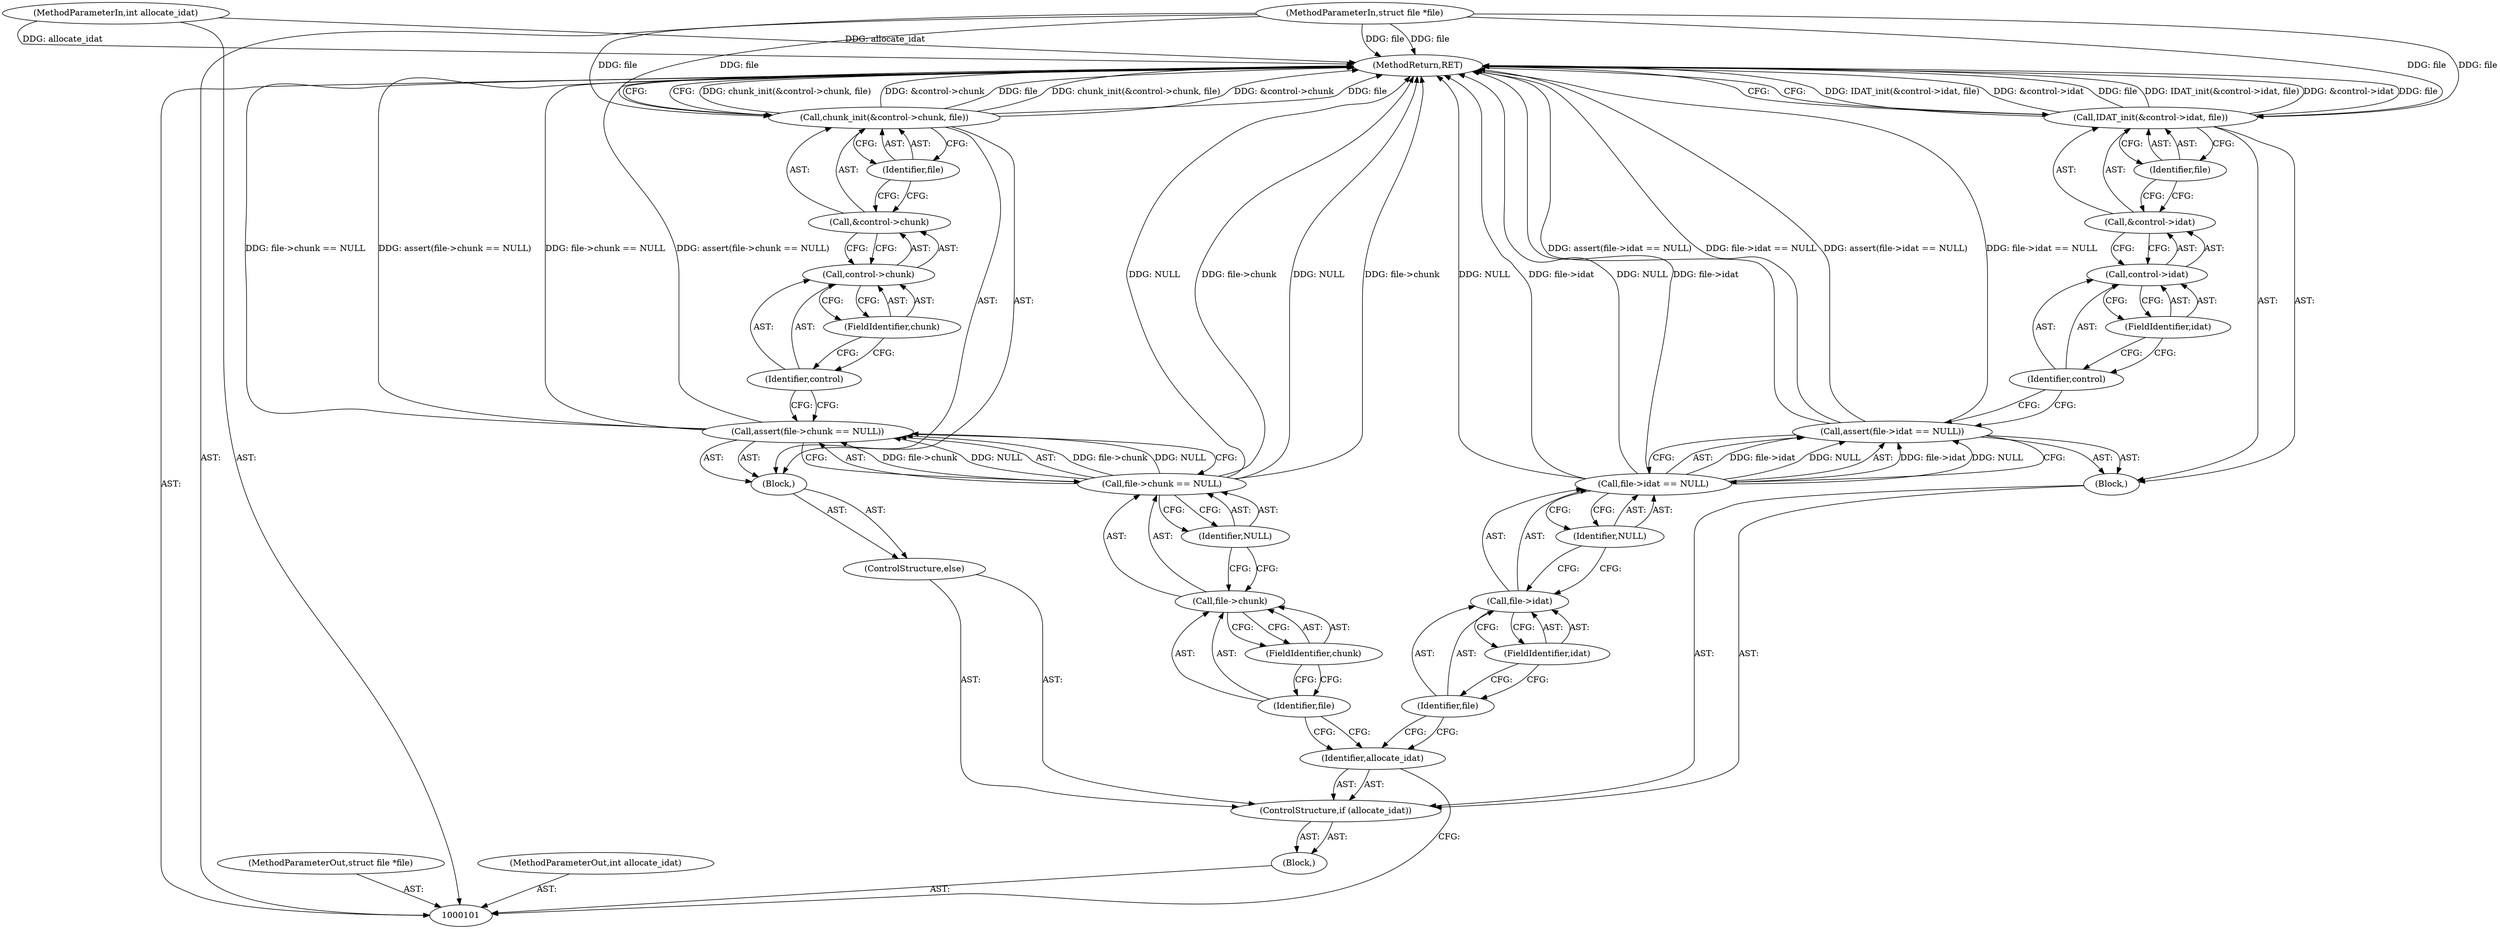 digraph "0_Android_9d4853418ab2f754c2b63e091c29c5529b8b86ca_163" {
"1000134" [label="(MethodReturn,RET)"];
"1000102" [label="(MethodParameterIn,struct file *file)"];
"1000168" [label="(MethodParameterOut,struct file *file)"];
"1000103" [label="(MethodParameterIn,int allocate_idat)"];
"1000169" [label="(MethodParameterOut,int allocate_idat)"];
"1000120" [label="(ControlStructure,else)"];
"1000121" [label="(Block,)"];
"1000123" [label="(Call,file->chunk == NULL)"];
"1000124" [label="(Call,file->chunk)"];
"1000125" [label="(Identifier,file)"];
"1000126" [label="(FieldIdentifier,chunk)"];
"1000127" [label="(Identifier,NULL)"];
"1000122" [label="(Call,assert(file->chunk == NULL))"];
"1000129" [label="(Call,&control->chunk)"];
"1000130" [label="(Call,control->chunk)"];
"1000131" [label="(Identifier,control)"];
"1000132" [label="(FieldIdentifier,chunk)"];
"1000133" [label="(Identifier,file)"];
"1000128" [label="(Call,chunk_init(&control->chunk, file))"];
"1000104" [label="(Block,)"];
"1000105" [label="(ControlStructure,if (allocate_idat))"];
"1000106" [label="(Identifier,allocate_idat)"];
"1000107" [label="(Block,)"];
"1000109" [label="(Call,file->idat == NULL)"];
"1000110" [label="(Call,file->idat)"];
"1000111" [label="(Identifier,file)"];
"1000112" [label="(FieldIdentifier,idat)"];
"1000113" [label="(Identifier,NULL)"];
"1000108" [label="(Call,assert(file->idat == NULL))"];
"1000115" [label="(Call,&control->idat)"];
"1000116" [label="(Call,control->idat)"];
"1000117" [label="(Identifier,control)"];
"1000118" [label="(FieldIdentifier,idat)"];
"1000119" [label="(Identifier,file)"];
"1000114" [label="(Call,IDAT_init(&control->idat, file))"];
"1000134" -> "1000101"  [label="AST: "];
"1000134" -> "1000114"  [label="CFG: "];
"1000134" -> "1000128"  [label="CFG: "];
"1000108" -> "1000134"  [label="DDG: assert(file->idat == NULL)"];
"1000108" -> "1000134"  [label="DDG: file->idat == NULL"];
"1000114" -> "1000134"  [label="DDG: IDAT_init(&control->idat, file)"];
"1000114" -> "1000134"  [label="DDG: &control->idat"];
"1000114" -> "1000134"  [label="DDG: file"];
"1000122" -> "1000134"  [label="DDG: file->chunk == NULL"];
"1000122" -> "1000134"  [label="DDG: assert(file->chunk == NULL)"];
"1000123" -> "1000134"  [label="DDG: NULL"];
"1000123" -> "1000134"  [label="DDG: file->chunk"];
"1000128" -> "1000134"  [label="DDG: chunk_init(&control->chunk, file)"];
"1000128" -> "1000134"  [label="DDG: &control->chunk"];
"1000128" -> "1000134"  [label="DDG: file"];
"1000103" -> "1000134"  [label="DDG: allocate_idat"];
"1000102" -> "1000134"  [label="DDG: file"];
"1000109" -> "1000134"  [label="DDG: NULL"];
"1000109" -> "1000134"  [label="DDG: file->idat"];
"1000102" -> "1000101"  [label="AST: "];
"1000102" -> "1000134"  [label="DDG: file"];
"1000102" -> "1000114"  [label="DDG: file"];
"1000102" -> "1000128"  [label="DDG: file"];
"1000168" -> "1000101"  [label="AST: "];
"1000103" -> "1000101"  [label="AST: "];
"1000103" -> "1000134"  [label="DDG: allocate_idat"];
"1000169" -> "1000101"  [label="AST: "];
"1000120" -> "1000105"  [label="AST: "];
"1000121" -> "1000120"  [label="AST: "];
"1000121" -> "1000120"  [label="AST: "];
"1000122" -> "1000121"  [label="AST: "];
"1000128" -> "1000121"  [label="AST: "];
"1000123" -> "1000122"  [label="AST: "];
"1000123" -> "1000127"  [label="CFG: "];
"1000124" -> "1000123"  [label="AST: "];
"1000127" -> "1000123"  [label="AST: "];
"1000122" -> "1000123"  [label="CFG: "];
"1000123" -> "1000134"  [label="DDG: NULL"];
"1000123" -> "1000134"  [label="DDG: file->chunk"];
"1000123" -> "1000122"  [label="DDG: file->chunk"];
"1000123" -> "1000122"  [label="DDG: NULL"];
"1000124" -> "1000123"  [label="AST: "];
"1000124" -> "1000126"  [label="CFG: "];
"1000125" -> "1000124"  [label="AST: "];
"1000126" -> "1000124"  [label="AST: "];
"1000127" -> "1000124"  [label="CFG: "];
"1000125" -> "1000124"  [label="AST: "];
"1000125" -> "1000106"  [label="CFG: "];
"1000126" -> "1000125"  [label="CFG: "];
"1000126" -> "1000124"  [label="AST: "];
"1000126" -> "1000125"  [label="CFG: "];
"1000124" -> "1000126"  [label="CFG: "];
"1000127" -> "1000123"  [label="AST: "];
"1000127" -> "1000124"  [label="CFG: "];
"1000123" -> "1000127"  [label="CFG: "];
"1000122" -> "1000121"  [label="AST: "];
"1000122" -> "1000123"  [label="CFG: "];
"1000123" -> "1000122"  [label="AST: "];
"1000131" -> "1000122"  [label="CFG: "];
"1000122" -> "1000134"  [label="DDG: file->chunk == NULL"];
"1000122" -> "1000134"  [label="DDG: assert(file->chunk == NULL)"];
"1000123" -> "1000122"  [label="DDG: file->chunk"];
"1000123" -> "1000122"  [label="DDG: NULL"];
"1000129" -> "1000128"  [label="AST: "];
"1000129" -> "1000130"  [label="CFG: "];
"1000130" -> "1000129"  [label="AST: "];
"1000133" -> "1000129"  [label="CFG: "];
"1000130" -> "1000129"  [label="AST: "];
"1000130" -> "1000132"  [label="CFG: "];
"1000131" -> "1000130"  [label="AST: "];
"1000132" -> "1000130"  [label="AST: "];
"1000129" -> "1000130"  [label="CFG: "];
"1000131" -> "1000130"  [label="AST: "];
"1000131" -> "1000122"  [label="CFG: "];
"1000132" -> "1000131"  [label="CFG: "];
"1000132" -> "1000130"  [label="AST: "];
"1000132" -> "1000131"  [label="CFG: "];
"1000130" -> "1000132"  [label="CFG: "];
"1000133" -> "1000128"  [label="AST: "];
"1000133" -> "1000129"  [label="CFG: "];
"1000128" -> "1000133"  [label="CFG: "];
"1000128" -> "1000121"  [label="AST: "];
"1000128" -> "1000133"  [label="CFG: "];
"1000129" -> "1000128"  [label="AST: "];
"1000133" -> "1000128"  [label="AST: "];
"1000134" -> "1000128"  [label="CFG: "];
"1000128" -> "1000134"  [label="DDG: chunk_init(&control->chunk, file)"];
"1000128" -> "1000134"  [label="DDG: &control->chunk"];
"1000128" -> "1000134"  [label="DDG: file"];
"1000102" -> "1000128"  [label="DDG: file"];
"1000104" -> "1000101"  [label="AST: "];
"1000105" -> "1000104"  [label="AST: "];
"1000105" -> "1000104"  [label="AST: "];
"1000106" -> "1000105"  [label="AST: "];
"1000107" -> "1000105"  [label="AST: "];
"1000120" -> "1000105"  [label="AST: "];
"1000106" -> "1000105"  [label="AST: "];
"1000106" -> "1000101"  [label="CFG: "];
"1000111" -> "1000106"  [label="CFG: "];
"1000125" -> "1000106"  [label="CFG: "];
"1000107" -> "1000105"  [label="AST: "];
"1000108" -> "1000107"  [label="AST: "];
"1000114" -> "1000107"  [label="AST: "];
"1000109" -> "1000108"  [label="AST: "];
"1000109" -> "1000113"  [label="CFG: "];
"1000110" -> "1000109"  [label="AST: "];
"1000113" -> "1000109"  [label="AST: "];
"1000108" -> "1000109"  [label="CFG: "];
"1000109" -> "1000134"  [label="DDG: NULL"];
"1000109" -> "1000134"  [label="DDG: file->idat"];
"1000109" -> "1000108"  [label="DDG: file->idat"];
"1000109" -> "1000108"  [label="DDG: NULL"];
"1000110" -> "1000109"  [label="AST: "];
"1000110" -> "1000112"  [label="CFG: "];
"1000111" -> "1000110"  [label="AST: "];
"1000112" -> "1000110"  [label="AST: "];
"1000113" -> "1000110"  [label="CFG: "];
"1000111" -> "1000110"  [label="AST: "];
"1000111" -> "1000106"  [label="CFG: "];
"1000112" -> "1000111"  [label="CFG: "];
"1000112" -> "1000110"  [label="AST: "];
"1000112" -> "1000111"  [label="CFG: "];
"1000110" -> "1000112"  [label="CFG: "];
"1000113" -> "1000109"  [label="AST: "];
"1000113" -> "1000110"  [label="CFG: "];
"1000109" -> "1000113"  [label="CFG: "];
"1000108" -> "1000107"  [label="AST: "];
"1000108" -> "1000109"  [label="CFG: "];
"1000109" -> "1000108"  [label="AST: "];
"1000117" -> "1000108"  [label="CFG: "];
"1000108" -> "1000134"  [label="DDG: assert(file->idat == NULL)"];
"1000108" -> "1000134"  [label="DDG: file->idat == NULL"];
"1000109" -> "1000108"  [label="DDG: file->idat"];
"1000109" -> "1000108"  [label="DDG: NULL"];
"1000115" -> "1000114"  [label="AST: "];
"1000115" -> "1000116"  [label="CFG: "];
"1000116" -> "1000115"  [label="AST: "];
"1000119" -> "1000115"  [label="CFG: "];
"1000116" -> "1000115"  [label="AST: "];
"1000116" -> "1000118"  [label="CFG: "];
"1000117" -> "1000116"  [label="AST: "];
"1000118" -> "1000116"  [label="AST: "];
"1000115" -> "1000116"  [label="CFG: "];
"1000117" -> "1000116"  [label="AST: "];
"1000117" -> "1000108"  [label="CFG: "];
"1000118" -> "1000117"  [label="CFG: "];
"1000118" -> "1000116"  [label="AST: "];
"1000118" -> "1000117"  [label="CFG: "];
"1000116" -> "1000118"  [label="CFG: "];
"1000119" -> "1000114"  [label="AST: "];
"1000119" -> "1000115"  [label="CFG: "];
"1000114" -> "1000119"  [label="CFG: "];
"1000114" -> "1000107"  [label="AST: "];
"1000114" -> "1000119"  [label="CFG: "];
"1000115" -> "1000114"  [label="AST: "];
"1000119" -> "1000114"  [label="AST: "];
"1000134" -> "1000114"  [label="CFG: "];
"1000114" -> "1000134"  [label="DDG: IDAT_init(&control->idat, file)"];
"1000114" -> "1000134"  [label="DDG: &control->idat"];
"1000114" -> "1000134"  [label="DDG: file"];
"1000102" -> "1000114"  [label="DDG: file"];
}

